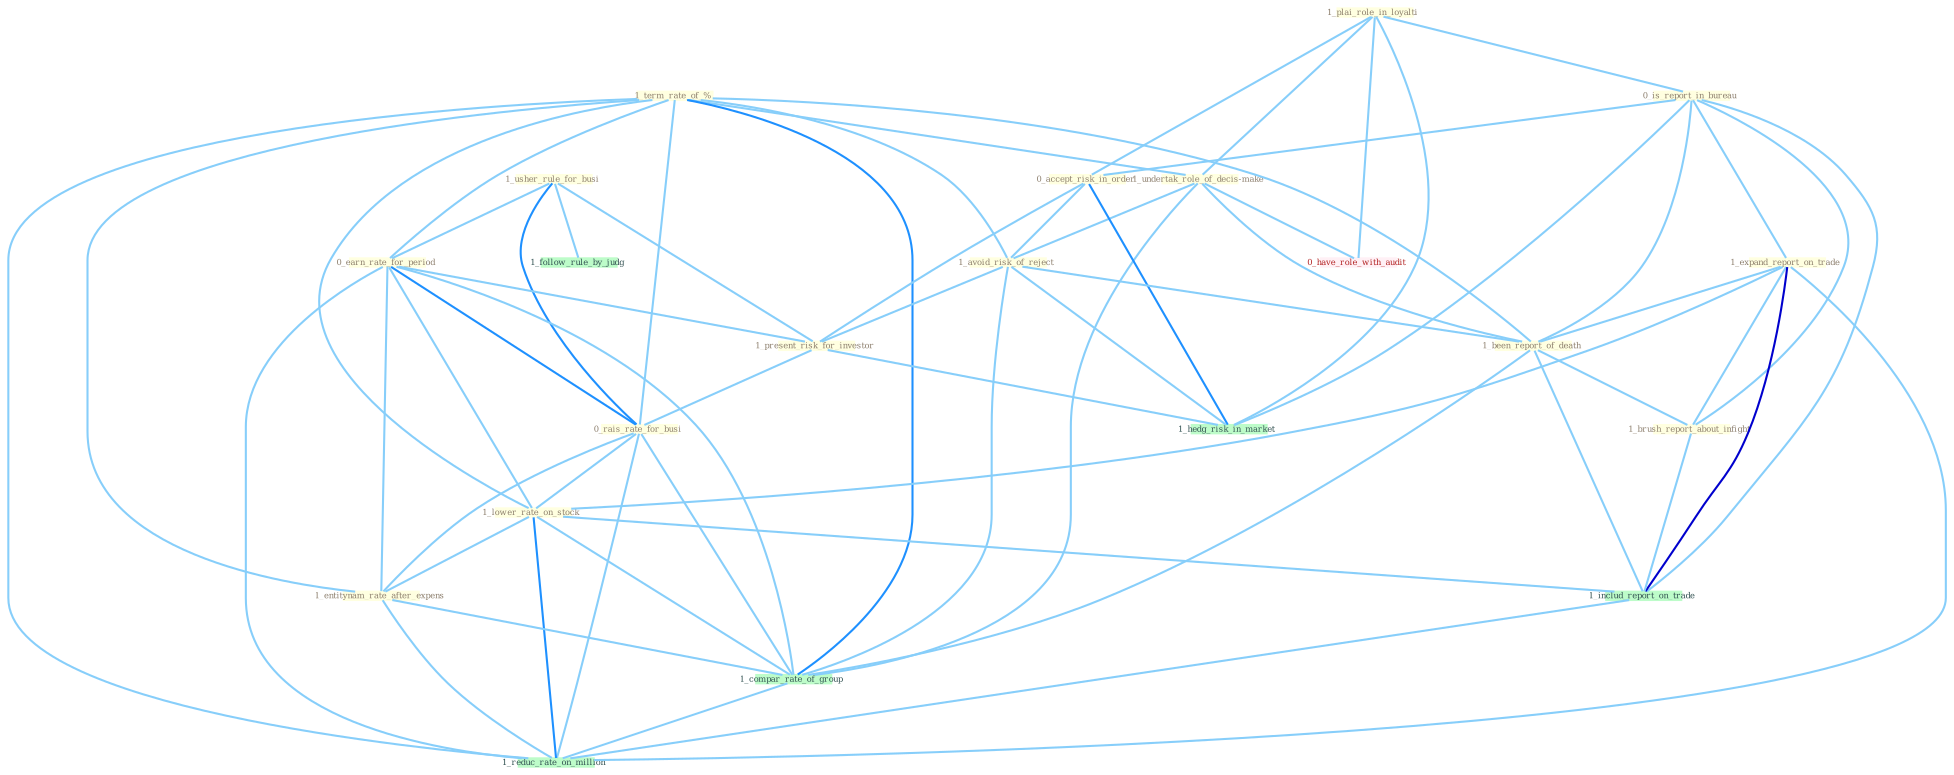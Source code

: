 Graph G{ 
    node
    [shape=polygon,style=filled,width=.5,height=.06,color="#BDFCC9",fixedsize=true,fontsize=4,
    fontcolor="#2f4f4f"];
    {node
    [color="#ffffe0", fontcolor="#8b7d6b"] "1_term_rate_of_% " "1_plai_role_in_loyalti " "0_is_report_in_bureau " "1_usher_rule_for_busi " "1_undertak_role_of_decis-make " "1_expand_report_on_trade " "0_accept_risk_in_order " "0_earn_rate_for_period " "1_avoid_risk_of_reject " "1_present_risk_for_investor " "0_rais_rate_for_busi " "1_been_report_of_death " "1_lower_rate_on_stock " "1_entitynam_rate_after_expens " "1_brush_report_about_infight "}
{node [color="#fff0f5", fontcolor="#b22222"] "0_have_role_with_audit "}
edge [color="#B0E2FF"];

	"1_term_rate_of_% " -- "1_undertak_role_of_decis-make " [w="1", color="#87cefa" ];
	"1_term_rate_of_% " -- "0_earn_rate_for_period " [w="1", color="#87cefa" ];
	"1_term_rate_of_% " -- "1_avoid_risk_of_reject " [w="1", color="#87cefa" ];
	"1_term_rate_of_% " -- "0_rais_rate_for_busi " [w="1", color="#87cefa" ];
	"1_term_rate_of_% " -- "1_been_report_of_death " [w="1", color="#87cefa" ];
	"1_term_rate_of_% " -- "1_lower_rate_on_stock " [w="1", color="#87cefa" ];
	"1_term_rate_of_% " -- "1_entitynam_rate_after_expens " [w="1", color="#87cefa" ];
	"1_term_rate_of_% " -- "1_compar_rate_of_group " [w="2", color="#1e90ff" , len=0.8];
	"1_term_rate_of_% " -- "1_reduc_rate_on_million " [w="1", color="#87cefa" ];
	"1_plai_role_in_loyalti " -- "0_is_report_in_bureau " [w="1", color="#87cefa" ];
	"1_plai_role_in_loyalti " -- "1_undertak_role_of_decis-make " [w="1", color="#87cefa" ];
	"1_plai_role_in_loyalti " -- "0_accept_risk_in_order " [w="1", color="#87cefa" ];
	"1_plai_role_in_loyalti " -- "1_hedg_risk_in_market " [w="1", color="#87cefa" ];
	"1_plai_role_in_loyalti " -- "0_have_role_with_audit " [w="1", color="#87cefa" ];
	"0_is_report_in_bureau " -- "1_expand_report_on_trade " [w="1", color="#87cefa" ];
	"0_is_report_in_bureau " -- "0_accept_risk_in_order " [w="1", color="#87cefa" ];
	"0_is_report_in_bureau " -- "1_been_report_of_death " [w="1", color="#87cefa" ];
	"0_is_report_in_bureau " -- "1_brush_report_about_infight " [w="1", color="#87cefa" ];
	"0_is_report_in_bureau " -- "1_includ_report_on_trade " [w="1", color="#87cefa" ];
	"0_is_report_in_bureau " -- "1_hedg_risk_in_market " [w="1", color="#87cefa" ];
	"1_usher_rule_for_busi " -- "0_earn_rate_for_period " [w="1", color="#87cefa" ];
	"1_usher_rule_for_busi " -- "1_present_risk_for_investor " [w="1", color="#87cefa" ];
	"1_usher_rule_for_busi " -- "0_rais_rate_for_busi " [w="2", color="#1e90ff" , len=0.8];
	"1_usher_rule_for_busi " -- "1_follow_rule_by_judg " [w="1", color="#87cefa" ];
	"1_undertak_role_of_decis-make " -- "1_avoid_risk_of_reject " [w="1", color="#87cefa" ];
	"1_undertak_role_of_decis-make " -- "1_been_report_of_death " [w="1", color="#87cefa" ];
	"1_undertak_role_of_decis-make " -- "1_compar_rate_of_group " [w="1", color="#87cefa" ];
	"1_undertak_role_of_decis-make " -- "0_have_role_with_audit " [w="1", color="#87cefa" ];
	"1_expand_report_on_trade " -- "1_been_report_of_death " [w="1", color="#87cefa" ];
	"1_expand_report_on_trade " -- "1_lower_rate_on_stock " [w="1", color="#87cefa" ];
	"1_expand_report_on_trade " -- "1_brush_report_about_infight " [w="1", color="#87cefa" ];
	"1_expand_report_on_trade " -- "1_includ_report_on_trade " [w="3", color="#0000cd" , len=0.6];
	"1_expand_report_on_trade " -- "1_reduc_rate_on_million " [w="1", color="#87cefa" ];
	"0_accept_risk_in_order " -- "1_avoid_risk_of_reject " [w="1", color="#87cefa" ];
	"0_accept_risk_in_order " -- "1_present_risk_for_investor " [w="1", color="#87cefa" ];
	"0_accept_risk_in_order " -- "1_hedg_risk_in_market " [w="2", color="#1e90ff" , len=0.8];
	"0_earn_rate_for_period " -- "1_present_risk_for_investor " [w="1", color="#87cefa" ];
	"0_earn_rate_for_period " -- "0_rais_rate_for_busi " [w="2", color="#1e90ff" , len=0.8];
	"0_earn_rate_for_period " -- "1_lower_rate_on_stock " [w="1", color="#87cefa" ];
	"0_earn_rate_for_period " -- "1_entitynam_rate_after_expens " [w="1", color="#87cefa" ];
	"0_earn_rate_for_period " -- "1_compar_rate_of_group " [w="1", color="#87cefa" ];
	"0_earn_rate_for_period " -- "1_reduc_rate_on_million " [w="1", color="#87cefa" ];
	"1_avoid_risk_of_reject " -- "1_present_risk_for_investor " [w="1", color="#87cefa" ];
	"1_avoid_risk_of_reject " -- "1_been_report_of_death " [w="1", color="#87cefa" ];
	"1_avoid_risk_of_reject " -- "1_compar_rate_of_group " [w="1", color="#87cefa" ];
	"1_avoid_risk_of_reject " -- "1_hedg_risk_in_market " [w="1", color="#87cefa" ];
	"1_present_risk_for_investor " -- "0_rais_rate_for_busi " [w="1", color="#87cefa" ];
	"1_present_risk_for_investor " -- "1_hedg_risk_in_market " [w="1", color="#87cefa" ];
	"0_rais_rate_for_busi " -- "1_lower_rate_on_stock " [w="1", color="#87cefa" ];
	"0_rais_rate_for_busi " -- "1_entitynam_rate_after_expens " [w="1", color="#87cefa" ];
	"0_rais_rate_for_busi " -- "1_compar_rate_of_group " [w="1", color="#87cefa" ];
	"0_rais_rate_for_busi " -- "1_reduc_rate_on_million " [w="1", color="#87cefa" ];
	"1_been_report_of_death " -- "1_brush_report_about_infight " [w="1", color="#87cefa" ];
	"1_been_report_of_death " -- "1_includ_report_on_trade " [w="1", color="#87cefa" ];
	"1_been_report_of_death " -- "1_compar_rate_of_group " [w="1", color="#87cefa" ];
	"1_lower_rate_on_stock " -- "1_entitynam_rate_after_expens " [w="1", color="#87cefa" ];
	"1_lower_rate_on_stock " -- "1_includ_report_on_trade " [w="1", color="#87cefa" ];
	"1_lower_rate_on_stock " -- "1_compar_rate_of_group " [w="1", color="#87cefa" ];
	"1_lower_rate_on_stock " -- "1_reduc_rate_on_million " [w="2", color="#1e90ff" , len=0.8];
	"1_entitynam_rate_after_expens " -- "1_compar_rate_of_group " [w="1", color="#87cefa" ];
	"1_entitynam_rate_after_expens " -- "1_reduc_rate_on_million " [w="1", color="#87cefa" ];
	"1_brush_report_about_infight " -- "1_includ_report_on_trade " [w="1", color="#87cefa" ];
	"1_includ_report_on_trade " -- "1_reduc_rate_on_million " [w="1", color="#87cefa" ];
	"1_compar_rate_of_group " -- "1_reduc_rate_on_million " [w="1", color="#87cefa" ];
}